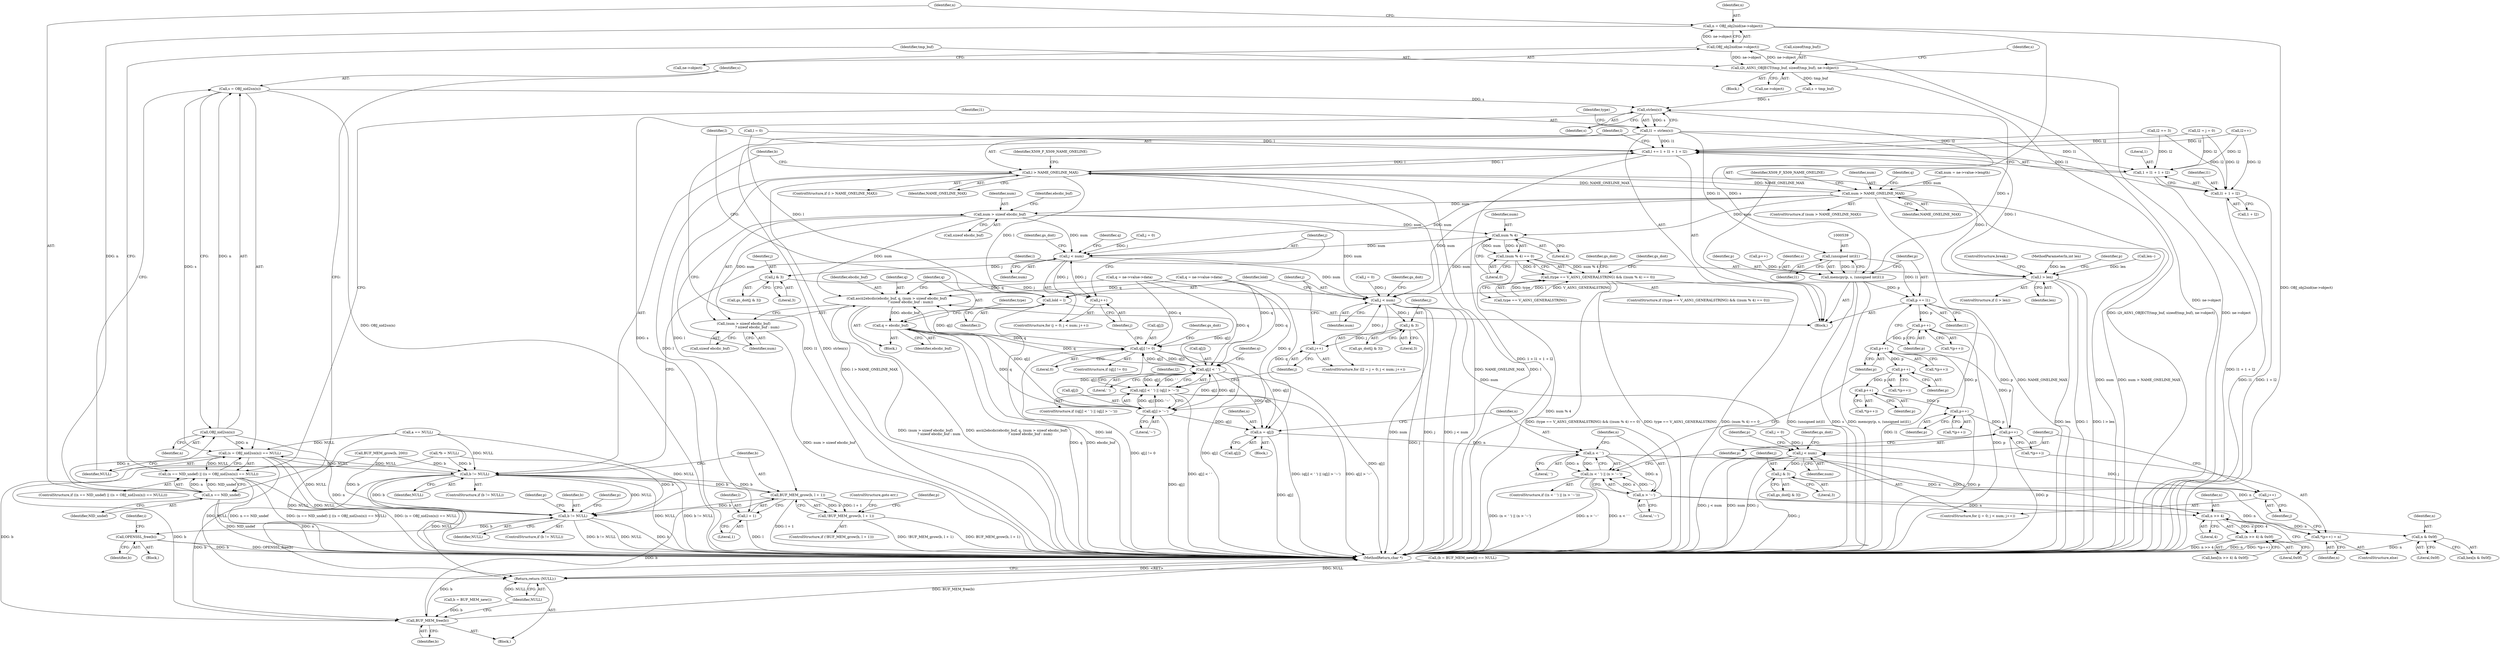 digraph "0_openssl_2919516136a4227d9e6d8f2fe66ef976aaf8c561@pointer" {
"1000231" [label="(Call,s = OBJ_nid2sn(n))"];
"1000233" [label="(Call,OBJ_nid2sn(n))"];
"1000227" [label="(Call,n == NID_undef)"];
"1000219" [label="(Call,n = OBJ_obj2nid(ne->object))"];
"1000221" [label="(Call,OBJ_obj2nid(ne->object))"];
"1000237" [label="(Call,i2t_ASN1_OBJECT(tmp_buf, sizeof(tmp_buf), ne->object))"];
"1000230" [label="(Call,(s = OBJ_nid2sn(n)) == NULL)"];
"1000226" [label="(Call,(n == NID_undef) || ((s = OBJ_nid2sn(n)) == NULL))"];
"1000496" [label="(Call,b != NULL)"];
"1000502" [label="(Call,BUF_MEM_grow(b, l + 1))"];
"1000501" [label="(Call,!BUF_MEM_grow(b, l + 1))"];
"1000629" [label="(Call,b != NULL)"];
"1000638" [label="(Call,OPENSSL_free(b))"];
"1000659" [label="(Call,BUF_MEM_free(b))"];
"1000661" [label="(Return,return (NULL);)"];
"1000249" [label="(Call,strlen(s))"];
"1000247" [label="(Call,l1 = strlen(s))"];
"1000477" [label="(Call,l += 1 + l1 + 1 + l2)"];
"1000487" [label="(Call,l > NAME_ONELINE_MAX)"];
"1000266" [label="(Call,num > NAME_ONELINE_MAX)"];
"1000310" [label="(Call,num > sizeof ebcdic_buf)"];
"1000306" [label="(Call,ascii2ebcdic(ebcdic_buf, q, (num > sizeof ebcdic_buf)\n                         ? sizeof ebcdic_buf : num))"];
"1000317" [label="(Call,q = ebcdic_buf)"];
"1000358" [label="(Call,q[j] != 0)"];
"1000461" [label="(Call,q[j] < ' ')"];
"1000460" [label="(Call,(q[j] < ' ') || (q[j] > '~'))"];
"1000466" [label="(Call,q[j] > '~')"];
"1000574" [label="(Call,n = q[j])"];
"1000581" [label="(Call,n < ' ')"];
"1000580" [label="(Call,(n < ' ') || (n > '~'))"];
"1000584" [label="(Call,n > '~')"];
"1000605" [label="(Call,n >> 4)"];
"1000604" [label="(Call,(n >> 4) & 0x0f)"];
"1000615" [label="(Call,n & 0x0f)"];
"1000619" [label="(Call,*(p++) = n)"];
"1000309" [label="(Call,(num > sizeof ebcdic_buf)\n                         ? sizeof ebcdic_buf : num)"];
"1000326" [label="(Call,num % 4)"];
"1000325" [label="(Call,(num % 4) == 0)"];
"1000321" [label="(Call,(type == V_ASN1_GENERALSTRING) && ((num % 4) == 0))"];
"1000352" [label="(Call,j < num)"];
"1000355" [label="(Call,j++)"];
"1000366" [label="(Call,j & 3)"];
"1000443" [label="(Call,j < num)"];
"1000453" [label="(Call,j & 3)"];
"1000446" [label="(Call,j++)"];
"1000560" [label="(Call,j < num)"];
"1000570" [label="(Call,j & 3)"];
"1000563" [label="(Call,j++)"];
"1000474" [label="(Call,lold = l)"];
"1000504" [label="(Call,l + 1)"];
"1000518" [label="(Call,l > len)"];
"1000479" [label="(Call,1 + l1 + 1 + l2)"];
"1000481" [label="(Call,l1 + 1 + l2)"];
"1000538" [label="(Call,(unsigned int)l1)"];
"1000535" [label="(Call,memcpy(p, s, (unsigned int)l1))"];
"1000541" [label="(Call,p += l1)"];
"1000546" [label="(Call,p++)"];
"1000590" [label="(Call,p++)"];
"1000595" [label="(Call,p++)"];
"1000600" [label="(Call,p++)"];
"1000611" [label="(Call,p++)"];
"1000621" [label="(Call,p++)"];
"1000471" [label="(Call,l2 += 3)"];
"1000312" [label="(Call,sizeof ebcdic_buf)"];
"1000438" [label="(Call,l2 = j = 0)"];
"1000468" [label="(Identifier,q)"];
"1000571" [label="(Identifier,j)"];
"1000474" [label="(Call,lold = l)"];
"1000634" [label="(Identifier,p)"];
"1000616" [label="(Identifier,n)"];
"1000248" [label="(Identifier,l1)"];
"1000232" [label="(Identifier,s)"];
"1000465" [label="(Literal,' ')"];
"1000517" [label="(ControlStructure,if (l > len))"];
"1000475" [label="(Identifier,lold)"];
"1000580" [label="(Call,(n < ' ') || (n > '~'))"];
"1000630" [label="(Identifier,b)"];
"1000358" [label="(Call,q[j] != 0)"];
"1000582" [label="(Identifier,n)"];
"1000252" [label="(Identifier,type)"];
"1000354" [label="(Identifier,num)"];
"1000646" [label="(Identifier,i)"];
"1000583" [label="(Literal,' ')"];
"1000480" [label="(Literal,1)"];
"1000594" [label="(Call,*(p++))"];
"1000663" [label="(MethodReturn,char *)"];
"1000194" [label="(Call,len--)"];
"1000367" [label="(Identifier,j)"];
"1000509" [label="(Identifier,p)"];
"1000561" [label="(Identifier,j)"];
"1000309" [label="(Call,(num > sizeof ebcdic_buf)\n                         ? sizeof ebcdic_buf : num)"];
"1000492" [label="(Identifier,X509_F_X509_NAME_ONELINE)"];
"1000360" [label="(Identifier,q)"];
"1000504" [label="(Call,l + 1)"];
"1000366" [label="(Call,j & 3)"];
"1000498" [label="(Identifier,NULL)"];
"1000422" [label="(Identifier,gs_doit)"];
"1000245" [label="(Identifier,s)"];
"1000470" [label="(Literal,'~')"];
"1000570" [label="(Call,j & 3)"];
"1000599" [label="(Call,*(p++))"];
"1000495" [label="(ControlStructure,if (b != NULL))"];
"1000455" [label="(Literal,3)"];
"1000572" [label="(Literal,3)"];
"1000501" [label="(Call,!BUF_MEM_grow(b, l + 1))"];
"1000461" [label="(Call,q[j] < ' ')"];
"1000604" [label="(Call,(n >> 4) & 0x0f)"];
"1000611" [label="(Call,p++)"];
"1000349" [label="(Call,j = 0)"];
"1000271" [label="(Identifier,X509_F_X509_NAME_ONELINE)"];
"1000446" [label="(Call,j++)"];
"1000462" [label="(Call,q[j])"];
"1000547" [label="(Identifier,p)"];
"1000454" [label="(Identifier,j)"];
"1000620" [label="(Call,*(p++))"];
"1000268" [label="(Identifier,NAME_ONELINE_MAX)"];
"1000591" [label="(Identifier,p)"];
"1000326" [label="(Call,num % 4)"];
"1000581" [label="(Call,n < ' ')"];
"1000196" [label="(Call,l = 0)"];
"1000136" [label="(Call,(b = BUF_MEM_new()) == NULL)"];
"1000576" [label="(Call,q[j])"];
"1000483" [label="(Call,1 + l2)"];
"1000503" [label="(Identifier,b)"];
"1000639" [label="(Identifier,b)"];
"1000595" [label="(Call,p++)"];
"1000631" [label="(Identifier,NULL)"];
"1000167" [label="(Call,a == NULL)"];
"1000535" [label="(Call,memcpy(p, s, (unsigned int)l1))"];
"1000574" [label="(Call,n = q[j])"];
"1000506" [label="(Literal,1)"];
"1000660" [label="(Identifier,b)"];
"1000440" [label="(Call,j = 0)"];
"1000586" [label="(Literal,'~')"];
"1000373" [label="(Identifier,gs_doit)"];
"1000612" [label="(Identifier,p)"];
"1000225" [label="(ControlStructure,if ((n == NID_undef) || ((s = OBJ_nid2sn(n)) == NULL)))"];
"1000359" [label="(Call,q[j])"];
"1000460" [label="(Call,(q[j] < ' ') || (q[j] > '~'))"];
"1000362" [label="(Literal,0)"];
"1000235" [label="(Identifier,NULL)"];
"1000519" [label="(Identifier,l)"];
"1000481" [label="(Call,l1 + 1 + l2)"];
"1000244" [label="(Call,s = tmp_buf)"];
"1000305" [label="(Block,)"];
"1000482" [label="(Identifier,l1)"];
"1000532" [label="(Call,p++)"];
"1000237" [label="(Call,i2t_ASN1_OBJECT(tmp_buf, sizeof(tmp_buf), ne->object))"];
"1000221" [label="(Call,OBJ_obj2nid(ne->object))"];
"1000549" [label="(Call,q = ne->value->data)"];
"1000144" [label="(Call,BUF_MEM_grow(b, 200))"];
"1000447" [label="(Identifier,j)"];
"1000522" [label="(ControlStructure,break;)"];
"1000543" [label="(Identifier,l1)"];
"1000629" [label="(Call,b != NULL)"];
"1000488" [label="(Identifier,l)"];
"1000230" [label="(Call,(s = OBJ_nid2sn(n)) == NULL)"];
"1000307" [label="(Identifier,ebcdic_buf)"];
"1000310" [label="(Call,num > sizeof ebcdic_buf)"];
"1000608" [label="(Literal,0x0f)"];
"1000220" [label="(Identifier,n)"];
"1000537" [label="(Identifier,s)"];
"1000249" [label="(Call,strlen(s))"];
"1000662" [label="(Identifier,NULL)"];
"1000453" [label="(Call,j & 3)"];
"1000562" [label="(Identifier,num)"];
"1000320" [label="(ControlStructure,if ((type == V_ASN1_GENERALSTRING) && ((num % 4) == 0)))"];
"1000487" [label="(Call,l > NAME_ONELINE_MAX)"];
"1000542" [label="(Identifier,p)"];
"1000497" [label="(Identifier,b)"];
"1000626" [label="(Identifier,p)"];
"1000226" [label="(Call,(n == NID_undef) || ((s = OBJ_nid2sn(n)) == NULL))"];
"1000565" [label="(Block,)"];
"1000236" [label="(Block,)"];
"1000545" [label="(Call,*(p++))"];
"1000267" [label="(Identifier,num)"];
"1000443" [label="(Call,j < num)"];
"1000507" [label="(ControlStructure,goto err;)"];
"1000368" [label="(Literal,3)"];
"1000451" [label="(Call,gs_doit[j & 3])"];
"1000540" [label="(Identifier,l1)"];
"1000628" [label="(ControlStructure,if (b != NULL))"];
"1000239" [label="(Call,sizeof(tmp_buf))"];
"1000622" [label="(Identifier,p)"];
"1000328" [label="(Literal,4)"];
"1000105" [label="(Block,)"];
"1000557" [label="(Call,j = 0)"];
"1000219" [label="(Call,n = OBJ_obj2nid(ne->object))"];
"1000564" [label="(Identifier,j)"];
"1000316" [label="(Identifier,num)"];
"1000589" [label="(Call,*(p++))"];
"1000661" [label="(Return,return (NULL);)"];
"1000137" [label="(Call,b = BUF_MEM_new())"];
"1000623" [label="(Identifier,n)"];
"1000659" [label="(Call,BUF_MEM_free(b))"];
"1000505" [label="(Identifier,l)"];
"1000520" [label="(Identifier,len)"];
"1000596" [label="(Identifier,p)"];
"1000459" [label="(ControlStructure,if ((q[j] < ' ') || (q[j] > '~')))"];
"1000356" [label="(Identifier,j)"];
"1000250" [label="(Identifier,s)"];
"1000590" [label="(Call,p++)"];
"1000229" [label="(Identifier,NID_undef)"];
"1000621" [label="(Call,p++)"];
"1000222" [label="(Call,ne->object)"];
"1000568" [label="(Call,gs_doit[j & 3])"];
"1000560" [label="(Call,j < num)"];
"1000315" [label="(Identifier,ebcdic_buf)"];
"1000610" [label="(Call,*(p++))"];
"1000231" [label="(Call,s = OBJ_nid2sn(n))"];
"1000477" [label="(Call,l += 1 + l1 + 1 + l2)"];
"1000563" [label="(Call,j++)"];
"1000357" [label="(ControlStructure,if (q[j] != 0))"];
"1000437" [label="(ControlStructure,for (l2 = j = 0; j < num; j++))"];
"1000569" [label="(Identifier,gs_doit)"];
"1000479" [label="(Call,1 + l1 + 1 + l2)"];
"1000234" [label="(Identifier,n)"];
"1000333" [label="(Identifier,gs_doit)"];
"1000104" [label="(MethodParameterIn,int len)"];
"1000211" [label="(Block,)"];
"1000306" [label="(Call,ascii2ebcdic(ebcdic_buf, q, (num > sizeof ebcdic_buf)\n                         ? sizeof ebcdic_buf : num))"];
"1000466" [label="(Call,q[j] > '~')"];
"1000317" [label="(Call,q = ebcdic_buf)"];
"1000321" [label="(Call,(type == V_ASN1_GENERALSTRING) && ((num % 4) == 0))"];
"1000238" [label="(Identifier,tmp_buf)"];
"1000606" [label="(Identifier,n)"];
"1000617" [label="(Literal,0x0f)"];
"1000579" [label="(ControlStructure,if ((n < ' ') || (n > '~')))"];
"1000642" [label="(Identifier,p)"];
"1000365" [label="(Identifier,gs_doit)"];
"1000584" [label="(Call,n > '~')"];
"1000275" [label="(Identifier,q)"];
"1000329" [label="(Literal,0)"];
"1000632" [label="(Block,)"];
"1000601" [label="(Identifier,p)"];
"1000496" [label="(Call,b != NULL)"];
"1000120" [label="(Call,*b = NULL)"];
"1000638" [label="(Call,OPENSSL_free(b))"];
"1000538" [label="(Call,(unsigned int)l1)"];
"1000352" [label="(Call,j < num)"];
"1000327" [label="(Identifier,num)"];
"1000556" [label="(ControlStructure,for (j = 0; j < num; j++))"];
"1000348" [label="(ControlStructure,for (j = 0; j < num; j++))"];
"1000457" [label="(Call,l2++)"];
"1000258" [label="(Call,num = ne->value->length)"];
"1000486" [label="(ControlStructure,if (l > NAME_ONELINE_MAX))"];
"1000233" [label="(Call,OBJ_nid2sn(n))"];
"1000318" [label="(Identifier,q)"];
"1000355" [label="(Call,j++)"];
"1000536" [label="(Identifier,p)"];
"1000585" [label="(Identifier,n)"];
"1000600" [label="(Call,p++)"];
"1000444" [label="(Identifier,j)"];
"1000319" [label="(Identifier,ebcdic_buf)"];
"1000314" [label="(Call,sizeof ebcdic_buf)"];
"1000613" [label="(Call,hex[n & 0x0f])"];
"1000323" [label="(Identifier,type)"];
"1000605" [label="(Call,n >> 4)"];
"1000325" [label="(Call,(num % 4) == 0)"];
"1000353" [label="(Identifier,j)"];
"1000467" [label="(Call,q[j])"];
"1000478" [label="(Identifier,l)"];
"1000322" [label="(Call,type == V_ASN1_GENERALSTRING)"];
"1000575" [label="(Identifier,n)"];
"1000546" [label="(Call,p++)"];
"1000265" [label="(ControlStructure,if (num > NAME_ONELINE_MAX))"];
"1000241" [label="(Call,ne->object)"];
"1000227" [label="(Call,n == NID_undef)"];
"1000274" [label="(Call,q = ne->value->data)"];
"1000607" [label="(Literal,4)"];
"1000476" [label="(Identifier,l)"];
"1000228" [label="(Identifier,n)"];
"1000615" [label="(Call,n & 0x0f)"];
"1000602" [label="(Call,hex[(n >> 4) & 0x0f])"];
"1000541" [label="(Call,p += l1)"];
"1000502" [label="(Call,BUF_MEM_grow(b, l + 1))"];
"1000308" [label="(Identifier,q)"];
"1000364" [label="(Call,gs_doit[j & 3])"];
"1000500" [label="(ControlStructure,if (!BUF_MEM_grow(b, l + 1)))"];
"1000619" [label="(Call,*(p++) = n)"];
"1000518" [label="(Call,l > len)"];
"1000525" [label="(Identifier,p)"];
"1000445" [label="(Identifier,num)"];
"1000472" [label="(Identifier,l2)"];
"1000618" [label="(ControlStructure,else)"];
"1000247" [label="(Call,l1 = strlen(s))"];
"1000266" [label="(Call,num > NAME_ONELINE_MAX)"];
"1000452" [label="(Identifier,gs_doit)"];
"1000311" [label="(Identifier,num)"];
"1000489" [label="(Identifier,NAME_ONELINE_MAX)"];
"1000231" -> "1000230"  [label="AST: "];
"1000231" -> "1000233"  [label="CFG: "];
"1000232" -> "1000231"  [label="AST: "];
"1000233" -> "1000231"  [label="AST: "];
"1000235" -> "1000231"  [label="CFG: "];
"1000231" -> "1000663"  [label="DDG: OBJ_nid2sn(n)"];
"1000231" -> "1000230"  [label="DDG: s"];
"1000233" -> "1000231"  [label="DDG: n"];
"1000231" -> "1000249"  [label="DDG: s"];
"1000233" -> "1000234"  [label="CFG: "];
"1000234" -> "1000233"  [label="AST: "];
"1000233" -> "1000663"  [label="DDG: n"];
"1000233" -> "1000230"  [label="DDG: n"];
"1000227" -> "1000233"  [label="DDG: n"];
"1000227" -> "1000226"  [label="AST: "];
"1000227" -> "1000229"  [label="CFG: "];
"1000228" -> "1000227"  [label="AST: "];
"1000229" -> "1000227"  [label="AST: "];
"1000232" -> "1000227"  [label="CFG: "];
"1000226" -> "1000227"  [label="CFG: "];
"1000227" -> "1000663"  [label="DDG: n"];
"1000227" -> "1000663"  [label="DDG: NID_undef"];
"1000227" -> "1000226"  [label="DDG: n"];
"1000227" -> "1000226"  [label="DDG: NID_undef"];
"1000219" -> "1000227"  [label="DDG: n"];
"1000219" -> "1000211"  [label="AST: "];
"1000219" -> "1000221"  [label="CFG: "];
"1000220" -> "1000219"  [label="AST: "];
"1000221" -> "1000219"  [label="AST: "];
"1000228" -> "1000219"  [label="CFG: "];
"1000219" -> "1000663"  [label="DDG: OBJ_obj2nid(ne->object)"];
"1000221" -> "1000219"  [label="DDG: ne->object"];
"1000221" -> "1000222"  [label="CFG: "];
"1000222" -> "1000221"  [label="AST: "];
"1000221" -> "1000663"  [label="DDG: ne->object"];
"1000237" -> "1000221"  [label="DDG: ne->object"];
"1000221" -> "1000237"  [label="DDG: ne->object"];
"1000237" -> "1000236"  [label="AST: "];
"1000237" -> "1000241"  [label="CFG: "];
"1000238" -> "1000237"  [label="AST: "];
"1000239" -> "1000237"  [label="AST: "];
"1000241" -> "1000237"  [label="AST: "];
"1000245" -> "1000237"  [label="CFG: "];
"1000237" -> "1000663"  [label="DDG: i2t_ASN1_OBJECT(tmp_buf, sizeof(tmp_buf), ne->object)"];
"1000237" -> "1000663"  [label="DDG: ne->object"];
"1000237" -> "1000244"  [label="DDG: tmp_buf"];
"1000230" -> "1000226"  [label="AST: "];
"1000230" -> "1000235"  [label="CFG: "];
"1000235" -> "1000230"  [label="AST: "];
"1000226" -> "1000230"  [label="CFG: "];
"1000230" -> "1000663"  [label="DDG: NULL"];
"1000230" -> "1000226"  [label="DDG: NULL"];
"1000167" -> "1000230"  [label="DDG: NULL"];
"1000496" -> "1000230"  [label="DDG: NULL"];
"1000230" -> "1000496"  [label="DDG: NULL"];
"1000230" -> "1000629"  [label="DDG: NULL"];
"1000230" -> "1000661"  [label="DDG: NULL"];
"1000226" -> "1000225"  [label="AST: "];
"1000238" -> "1000226"  [label="CFG: "];
"1000248" -> "1000226"  [label="CFG: "];
"1000226" -> "1000663"  [label="DDG: n == NID_undef"];
"1000226" -> "1000663"  [label="DDG: (n == NID_undef) || ((s = OBJ_nid2sn(n)) == NULL)"];
"1000226" -> "1000663"  [label="DDG: (s = OBJ_nid2sn(n)) == NULL"];
"1000496" -> "1000495"  [label="AST: "];
"1000496" -> "1000498"  [label="CFG: "];
"1000497" -> "1000496"  [label="AST: "];
"1000498" -> "1000496"  [label="AST: "];
"1000503" -> "1000496"  [label="CFG: "];
"1000519" -> "1000496"  [label="CFG: "];
"1000496" -> "1000663"  [label="DDG: NULL"];
"1000496" -> "1000663"  [label="DDG: b != NULL"];
"1000502" -> "1000496"  [label="DDG: b"];
"1000120" -> "1000496"  [label="DDG: b"];
"1000144" -> "1000496"  [label="DDG: b"];
"1000167" -> "1000496"  [label="DDG: NULL"];
"1000496" -> "1000502"  [label="DDG: b"];
"1000496" -> "1000629"  [label="DDG: b"];
"1000496" -> "1000629"  [label="DDG: NULL"];
"1000496" -> "1000659"  [label="DDG: b"];
"1000496" -> "1000661"  [label="DDG: NULL"];
"1000502" -> "1000501"  [label="AST: "];
"1000502" -> "1000504"  [label="CFG: "];
"1000503" -> "1000502"  [label="AST: "];
"1000504" -> "1000502"  [label="AST: "];
"1000501" -> "1000502"  [label="CFG: "];
"1000502" -> "1000663"  [label="DDG: l + 1"];
"1000502" -> "1000501"  [label="DDG: b"];
"1000502" -> "1000501"  [label="DDG: l + 1"];
"1000487" -> "1000502"  [label="DDG: l"];
"1000502" -> "1000629"  [label="DDG: b"];
"1000502" -> "1000659"  [label="DDG: b"];
"1000501" -> "1000500"  [label="AST: "];
"1000507" -> "1000501"  [label="CFG: "];
"1000509" -> "1000501"  [label="CFG: "];
"1000501" -> "1000663"  [label="DDG: BUF_MEM_grow(b, l + 1)"];
"1000501" -> "1000663"  [label="DDG: !BUF_MEM_grow(b, l + 1)"];
"1000629" -> "1000628"  [label="AST: "];
"1000629" -> "1000631"  [label="CFG: "];
"1000630" -> "1000629"  [label="AST: "];
"1000631" -> "1000629"  [label="AST: "];
"1000634" -> "1000629"  [label="CFG: "];
"1000642" -> "1000629"  [label="CFG: "];
"1000629" -> "1000663"  [label="DDG: b"];
"1000629" -> "1000663"  [label="DDG: b != NULL"];
"1000629" -> "1000663"  [label="DDG: NULL"];
"1000120" -> "1000629"  [label="DDG: b"];
"1000144" -> "1000629"  [label="DDG: b"];
"1000167" -> "1000629"  [label="DDG: NULL"];
"1000629" -> "1000638"  [label="DDG: b"];
"1000638" -> "1000632"  [label="AST: "];
"1000638" -> "1000639"  [label="CFG: "];
"1000639" -> "1000638"  [label="AST: "];
"1000646" -> "1000638"  [label="CFG: "];
"1000638" -> "1000663"  [label="DDG: OPENSSL_free(b)"];
"1000638" -> "1000663"  [label="DDG: b"];
"1000659" -> "1000105"  [label="AST: "];
"1000659" -> "1000660"  [label="CFG: "];
"1000660" -> "1000659"  [label="AST: "];
"1000662" -> "1000659"  [label="CFG: "];
"1000659" -> "1000663"  [label="DDG: b"];
"1000659" -> "1000663"  [label="DDG: BUF_MEM_free(b)"];
"1000120" -> "1000659"  [label="DDG: b"];
"1000144" -> "1000659"  [label="DDG: b"];
"1000137" -> "1000659"  [label="DDG: b"];
"1000661" -> "1000105"  [label="AST: "];
"1000661" -> "1000662"  [label="CFG: "];
"1000662" -> "1000661"  [label="AST: "];
"1000663" -> "1000661"  [label="CFG: "];
"1000661" -> "1000663"  [label="DDG: <RET>"];
"1000662" -> "1000661"  [label="DDG: NULL"];
"1000136" -> "1000661"  [label="DDG: NULL"];
"1000167" -> "1000661"  [label="DDG: NULL"];
"1000249" -> "1000247"  [label="AST: "];
"1000249" -> "1000250"  [label="CFG: "];
"1000250" -> "1000249"  [label="AST: "];
"1000247" -> "1000249"  [label="CFG: "];
"1000249" -> "1000663"  [label="DDG: s"];
"1000249" -> "1000247"  [label="DDG: s"];
"1000244" -> "1000249"  [label="DDG: s"];
"1000535" -> "1000249"  [label="DDG: s"];
"1000249" -> "1000535"  [label="DDG: s"];
"1000247" -> "1000211"  [label="AST: "];
"1000248" -> "1000247"  [label="AST: "];
"1000252" -> "1000247"  [label="CFG: "];
"1000247" -> "1000663"  [label="DDG: l1"];
"1000247" -> "1000663"  [label="DDG: strlen(s)"];
"1000247" -> "1000477"  [label="DDG: l1"];
"1000247" -> "1000479"  [label="DDG: l1"];
"1000247" -> "1000481"  [label="DDG: l1"];
"1000247" -> "1000538"  [label="DDG: l1"];
"1000477" -> "1000211"  [label="AST: "];
"1000477" -> "1000479"  [label="CFG: "];
"1000478" -> "1000477"  [label="AST: "];
"1000479" -> "1000477"  [label="AST: "];
"1000488" -> "1000477"  [label="CFG: "];
"1000477" -> "1000663"  [label="DDG: 1 + l1 + 1 + l2"];
"1000471" -> "1000477"  [label="DDG: l2"];
"1000457" -> "1000477"  [label="DDG: l2"];
"1000438" -> "1000477"  [label="DDG: l2"];
"1000518" -> "1000477"  [label="DDG: l"];
"1000196" -> "1000477"  [label="DDG: l"];
"1000487" -> "1000477"  [label="DDG: l"];
"1000477" -> "1000487"  [label="DDG: l"];
"1000487" -> "1000486"  [label="AST: "];
"1000487" -> "1000489"  [label="CFG: "];
"1000488" -> "1000487"  [label="AST: "];
"1000489" -> "1000487"  [label="AST: "];
"1000492" -> "1000487"  [label="CFG: "];
"1000497" -> "1000487"  [label="CFG: "];
"1000487" -> "1000663"  [label="DDG: NAME_ONELINE_MAX"];
"1000487" -> "1000663"  [label="DDG: l"];
"1000487" -> "1000663"  [label="DDG: l > NAME_ONELINE_MAX"];
"1000487" -> "1000266"  [label="DDG: NAME_ONELINE_MAX"];
"1000487" -> "1000474"  [label="DDG: l"];
"1000266" -> "1000487"  [label="DDG: NAME_ONELINE_MAX"];
"1000487" -> "1000504"  [label="DDG: l"];
"1000487" -> "1000518"  [label="DDG: l"];
"1000266" -> "1000265"  [label="AST: "];
"1000266" -> "1000268"  [label="CFG: "];
"1000267" -> "1000266"  [label="AST: "];
"1000268" -> "1000266"  [label="AST: "];
"1000271" -> "1000266"  [label="CFG: "];
"1000275" -> "1000266"  [label="CFG: "];
"1000266" -> "1000663"  [label="DDG: NAME_ONELINE_MAX"];
"1000266" -> "1000663"  [label="DDG: num"];
"1000266" -> "1000663"  [label="DDG: num > NAME_ONELINE_MAX"];
"1000258" -> "1000266"  [label="DDG: num"];
"1000266" -> "1000310"  [label="DDG: num"];
"1000266" -> "1000326"  [label="DDG: num"];
"1000266" -> "1000352"  [label="DDG: num"];
"1000266" -> "1000443"  [label="DDG: num"];
"1000310" -> "1000309"  [label="AST: "];
"1000310" -> "1000312"  [label="CFG: "];
"1000311" -> "1000310"  [label="AST: "];
"1000312" -> "1000310"  [label="AST: "];
"1000315" -> "1000310"  [label="CFG: "];
"1000316" -> "1000310"  [label="CFG: "];
"1000310" -> "1000306"  [label="DDG: num"];
"1000310" -> "1000309"  [label="DDG: num"];
"1000310" -> "1000326"  [label="DDG: num"];
"1000310" -> "1000352"  [label="DDG: num"];
"1000310" -> "1000443"  [label="DDG: num"];
"1000306" -> "1000305"  [label="AST: "];
"1000306" -> "1000309"  [label="CFG: "];
"1000307" -> "1000306"  [label="AST: "];
"1000308" -> "1000306"  [label="AST: "];
"1000309" -> "1000306"  [label="AST: "];
"1000318" -> "1000306"  [label="CFG: "];
"1000306" -> "1000663"  [label="DDG: (num > sizeof ebcdic_buf)\n                         ? sizeof ebcdic_buf : num"];
"1000306" -> "1000663"  [label="DDG: ascii2ebcdic(ebcdic_buf, q, (num > sizeof ebcdic_buf)\n                         ? sizeof ebcdic_buf : num)"];
"1000274" -> "1000306"  [label="DDG: q"];
"1000466" -> "1000306"  [label="DDG: q[j]"];
"1000358" -> "1000306"  [label="DDG: q[j]"];
"1000461" -> "1000306"  [label="DDG: q[j]"];
"1000549" -> "1000306"  [label="DDG: q"];
"1000306" -> "1000317"  [label="DDG: ebcdic_buf"];
"1000317" -> "1000305"  [label="AST: "];
"1000317" -> "1000319"  [label="CFG: "];
"1000318" -> "1000317"  [label="AST: "];
"1000319" -> "1000317"  [label="AST: "];
"1000323" -> "1000317"  [label="CFG: "];
"1000317" -> "1000663"  [label="DDG: q"];
"1000317" -> "1000663"  [label="DDG: ebcdic_buf"];
"1000317" -> "1000358"  [label="DDG: q"];
"1000317" -> "1000461"  [label="DDG: q"];
"1000317" -> "1000466"  [label="DDG: q"];
"1000358" -> "1000357"  [label="AST: "];
"1000358" -> "1000362"  [label="CFG: "];
"1000359" -> "1000358"  [label="AST: "];
"1000362" -> "1000358"  [label="AST: "];
"1000365" -> "1000358"  [label="CFG: "];
"1000356" -> "1000358"  [label="CFG: "];
"1000358" -> "1000663"  [label="DDG: q[j] != 0"];
"1000358" -> "1000663"  [label="DDG: q[j]"];
"1000274" -> "1000358"  [label="DDG: q"];
"1000466" -> "1000358"  [label="DDG: q[j]"];
"1000461" -> "1000358"  [label="DDG: q[j]"];
"1000549" -> "1000358"  [label="DDG: q"];
"1000358" -> "1000461"  [label="DDG: q[j]"];
"1000358" -> "1000574"  [label="DDG: q[j]"];
"1000461" -> "1000460"  [label="AST: "];
"1000461" -> "1000465"  [label="CFG: "];
"1000462" -> "1000461"  [label="AST: "];
"1000465" -> "1000461"  [label="AST: "];
"1000468" -> "1000461"  [label="CFG: "];
"1000460" -> "1000461"  [label="CFG: "];
"1000461" -> "1000663"  [label="DDG: q[j]"];
"1000461" -> "1000460"  [label="DDG: q[j]"];
"1000461" -> "1000460"  [label="DDG: ' '"];
"1000274" -> "1000461"  [label="DDG: q"];
"1000466" -> "1000461"  [label="DDG: q[j]"];
"1000549" -> "1000461"  [label="DDG: q"];
"1000461" -> "1000466"  [label="DDG: q[j]"];
"1000461" -> "1000574"  [label="DDG: q[j]"];
"1000460" -> "1000459"  [label="AST: "];
"1000460" -> "1000466"  [label="CFG: "];
"1000466" -> "1000460"  [label="AST: "];
"1000472" -> "1000460"  [label="CFG: "];
"1000447" -> "1000460"  [label="CFG: "];
"1000460" -> "1000663"  [label="DDG: q[j] < ' '"];
"1000460" -> "1000663"  [label="DDG: (q[j] < ' ') || (q[j] > '~')"];
"1000460" -> "1000663"  [label="DDG: q[j] > '~'"];
"1000466" -> "1000460"  [label="DDG: q[j]"];
"1000466" -> "1000460"  [label="DDG: '~'"];
"1000466" -> "1000470"  [label="CFG: "];
"1000467" -> "1000466"  [label="AST: "];
"1000470" -> "1000466"  [label="AST: "];
"1000466" -> "1000663"  [label="DDG: q[j]"];
"1000274" -> "1000466"  [label="DDG: q"];
"1000466" -> "1000574"  [label="DDG: q[j]"];
"1000574" -> "1000565"  [label="AST: "];
"1000574" -> "1000576"  [label="CFG: "];
"1000575" -> "1000574"  [label="AST: "];
"1000576" -> "1000574"  [label="AST: "];
"1000582" -> "1000574"  [label="CFG: "];
"1000574" -> "1000663"  [label="DDG: q[j]"];
"1000549" -> "1000574"  [label="DDG: q"];
"1000574" -> "1000581"  [label="DDG: n"];
"1000581" -> "1000580"  [label="AST: "];
"1000581" -> "1000583"  [label="CFG: "];
"1000582" -> "1000581"  [label="AST: "];
"1000583" -> "1000581"  [label="AST: "];
"1000585" -> "1000581"  [label="CFG: "];
"1000580" -> "1000581"  [label="CFG: "];
"1000581" -> "1000580"  [label="DDG: n"];
"1000581" -> "1000580"  [label="DDG: ' '"];
"1000581" -> "1000584"  [label="DDG: n"];
"1000581" -> "1000605"  [label="DDG: n"];
"1000581" -> "1000619"  [label="DDG: n"];
"1000580" -> "1000579"  [label="AST: "];
"1000580" -> "1000584"  [label="CFG: "];
"1000584" -> "1000580"  [label="AST: "];
"1000591" -> "1000580"  [label="CFG: "];
"1000622" -> "1000580"  [label="CFG: "];
"1000580" -> "1000663"  [label="DDG: (n < ' ') || (n > '~')"];
"1000580" -> "1000663"  [label="DDG: n > '~'"];
"1000580" -> "1000663"  [label="DDG: n < ' '"];
"1000584" -> "1000580"  [label="DDG: n"];
"1000584" -> "1000580"  [label="DDG: '~'"];
"1000584" -> "1000586"  [label="CFG: "];
"1000585" -> "1000584"  [label="AST: "];
"1000586" -> "1000584"  [label="AST: "];
"1000584" -> "1000605"  [label="DDG: n"];
"1000584" -> "1000619"  [label="DDG: n"];
"1000605" -> "1000604"  [label="AST: "];
"1000605" -> "1000607"  [label="CFG: "];
"1000606" -> "1000605"  [label="AST: "];
"1000607" -> "1000605"  [label="AST: "];
"1000608" -> "1000605"  [label="CFG: "];
"1000605" -> "1000604"  [label="DDG: n"];
"1000605" -> "1000604"  [label="DDG: 4"];
"1000605" -> "1000615"  [label="DDG: n"];
"1000604" -> "1000602"  [label="AST: "];
"1000604" -> "1000608"  [label="CFG: "];
"1000608" -> "1000604"  [label="AST: "];
"1000602" -> "1000604"  [label="CFG: "];
"1000604" -> "1000663"  [label="DDG: n >> 4"];
"1000615" -> "1000613"  [label="AST: "];
"1000615" -> "1000617"  [label="CFG: "];
"1000616" -> "1000615"  [label="AST: "];
"1000617" -> "1000615"  [label="AST: "];
"1000613" -> "1000615"  [label="CFG: "];
"1000615" -> "1000663"  [label="DDG: n"];
"1000619" -> "1000618"  [label="AST: "];
"1000619" -> "1000623"  [label="CFG: "];
"1000620" -> "1000619"  [label="AST: "];
"1000623" -> "1000619"  [label="AST: "];
"1000564" -> "1000619"  [label="CFG: "];
"1000619" -> "1000663"  [label="DDG: n"];
"1000619" -> "1000663"  [label="DDG: *(p++)"];
"1000309" -> "1000314"  [label="CFG: "];
"1000309" -> "1000316"  [label="CFG: "];
"1000314" -> "1000309"  [label="AST: "];
"1000316" -> "1000309"  [label="AST: "];
"1000309" -> "1000663"  [label="DDG: num > sizeof ebcdic_buf"];
"1000326" -> "1000325"  [label="AST: "];
"1000326" -> "1000328"  [label="CFG: "];
"1000327" -> "1000326"  [label="AST: "];
"1000328" -> "1000326"  [label="AST: "];
"1000329" -> "1000326"  [label="CFG: "];
"1000326" -> "1000325"  [label="DDG: num"];
"1000326" -> "1000325"  [label="DDG: 4"];
"1000326" -> "1000352"  [label="DDG: num"];
"1000326" -> "1000443"  [label="DDG: num"];
"1000325" -> "1000321"  [label="AST: "];
"1000325" -> "1000329"  [label="CFG: "];
"1000329" -> "1000325"  [label="AST: "];
"1000321" -> "1000325"  [label="CFG: "];
"1000325" -> "1000663"  [label="DDG: num % 4"];
"1000325" -> "1000321"  [label="DDG: num % 4"];
"1000325" -> "1000321"  [label="DDG: 0"];
"1000321" -> "1000320"  [label="AST: "];
"1000321" -> "1000322"  [label="CFG: "];
"1000322" -> "1000321"  [label="AST: "];
"1000333" -> "1000321"  [label="CFG: "];
"1000422" -> "1000321"  [label="CFG: "];
"1000321" -> "1000663"  [label="DDG: type == V_ASN1_GENERALSTRING"];
"1000321" -> "1000663"  [label="DDG: (num % 4) == 0"];
"1000321" -> "1000663"  [label="DDG: (type == V_ASN1_GENERALSTRING) && ((num % 4) == 0)"];
"1000322" -> "1000321"  [label="DDG: type"];
"1000322" -> "1000321"  [label="DDG: V_ASN1_GENERALSTRING"];
"1000352" -> "1000348"  [label="AST: "];
"1000352" -> "1000354"  [label="CFG: "];
"1000353" -> "1000352"  [label="AST: "];
"1000354" -> "1000352"  [label="AST: "];
"1000360" -> "1000352"  [label="CFG: "];
"1000373" -> "1000352"  [label="CFG: "];
"1000355" -> "1000352"  [label="DDG: j"];
"1000349" -> "1000352"  [label="DDG: j"];
"1000352" -> "1000355"  [label="DDG: j"];
"1000352" -> "1000366"  [label="DDG: j"];
"1000352" -> "1000443"  [label="DDG: num"];
"1000355" -> "1000348"  [label="AST: "];
"1000355" -> "1000356"  [label="CFG: "];
"1000356" -> "1000355"  [label="AST: "];
"1000353" -> "1000355"  [label="CFG: "];
"1000366" -> "1000355"  [label="DDG: j"];
"1000366" -> "1000364"  [label="AST: "];
"1000366" -> "1000368"  [label="CFG: "];
"1000367" -> "1000366"  [label="AST: "];
"1000368" -> "1000366"  [label="AST: "];
"1000364" -> "1000366"  [label="CFG: "];
"1000443" -> "1000437"  [label="AST: "];
"1000443" -> "1000445"  [label="CFG: "];
"1000444" -> "1000443"  [label="AST: "];
"1000445" -> "1000443"  [label="AST: "];
"1000452" -> "1000443"  [label="CFG: "];
"1000475" -> "1000443"  [label="CFG: "];
"1000443" -> "1000663"  [label="DDG: j < num"];
"1000443" -> "1000663"  [label="DDG: num"];
"1000443" -> "1000663"  [label="DDG: j"];
"1000446" -> "1000443"  [label="DDG: j"];
"1000440" -> "1000443"  [label="DDG: j"];
"1000443" -> "1000453"  [label="DDG: j"];
"1000443" -> "1000560"  [label="DDG: num"];
"1000453" -> "1000451"  [label="AST: "];
"1000453" -> "1000455"  [label="CFG: "];
"1000454" -> "1000453"  [label="AST: "];
"1000455" -> "1000453"  [label="AST: "];
"1000451" -> "1000453"  [label="CFG: "];
"1000453" -> "1000663"  [label="DDG: j"];
"1000453" -> "1000446"  [label="DDG: j"];
"1000446" -> "1000437"  [label="AST: "];
"1000446" -> "1000447"  [label="CFG: "];
"1000447" -> "1000446"  [label="AST: "];
"1000444" -> "1000446"  [label="CFG: "];
"1000560" -> "1000556"  [label="AST: "];
"1000560" -> "1000562"  [label="CFG: "];
"1000561" -> "1000560"  [label="AST: "];
"1000562" -> "1000560"  [label="AST: "];
"1000569" -> "1000560"  [label="CFG: "];
"1000626" -> "1000560"  [label="CFG: "];
"1000560" -> "1000663"  [label="DDG: j < num"];
"1000560" -> "1000663"  [label="DDG: num"];
"1000560" -> "1000663"  [label="DDG: j"];
"1000557" -> "1000560"  [label="DDG: j"];
"1000563" -> "1000560"  [label="DDG: j"];
"1000560" -> "1000570"  [label="DDG: j"];
"1000570" -> "1000568"  [label="AST: "];
"1000570" -> "1000572"  [label="CFG: "];
"1000571" -> "1000570"  [label="AST: "];
"1000572" -> "1000570"  [label="AST: "];
"1000568" -> "1000570"  [label="CFG: "];
"1000570" -> "1000663"  [label="DDG: j"];
"1000570" -> "1000563"  [label="DDG: j"];
"1000563" -> "1000556"  [label="AST: "];
"1000563" -> "1000564"  [label="CFG: "];
"1000564" -> "1000563"  [label="AST: "];
"1000561" -> "1000563"  [label="CFG: "];
"1000474" -> "1000211"  [label="AST: "];
"1000474" -> "1000476"  [label="CFG: "];
"1000475" -> "1000474"  [label="AST: "];
"1000476" -> "1000474"  [label="AST: "];
"1000478" -> "1000474"  [label="CFG: "];
"1000474" -> "1000663"  [label="DDG: lold"];
"1000518" -> "1000474"  [label="DDG: l"];
"1000196" -> "1000474"  [label="DDG: l"];
"1000504" -> "1000506"  [label="CFG: "];
"1000505" -> "1000504"  [label="AST: "];
"1000506" -> "1000504"  [label="AST: "];
"1000504" -> "1000663"  [label="DDG: l"];
"1000518" -> "1000517"  [label="AST: "];
"1000518" -> "1000520"  [label="CFG: "];
"1000519" -> "1000518"  [label="AST: "];
"1000520" -> "1000518"  [label="AST: "];
"1000522" -> "1000518"  [label="CFG: "];
"1000525" -> "1000518"  [label="CFG: "];
"1000518" -> "1000663"  [label="DDG: len"];
"1000518" -> "1000663"  [label="DDG: l"];
"1000518" -> "1000663"  [label="DDG: l > len"];
"1000194" -> "1000518"  [label="DDG: len"];
"1000104" -> "1000518"  [label="DDG: len"];
"1000479" -> "1000481"  [label="CFG: "];
"1000480" -> "1000479"  [label="AST: "];
"1000481" -> "1000479"  [label="AST: "];
"1000479" -> "1000663"  [label="DDG: l1 + 1 + l2"];
"1000471" -> "1000479"  [label="DDG: l2"];
"1000457" -> "1000479"  [label="DDG: l2"];
"1000438" -> "1000479"  [label="DDG: l2"];
"1000481" -> "1000483"  [label="CFG: "];
"1000482" -> "1000481"  [label="AST: "];
"1000483" -> "1000481"  [label="AST: "];
"1000481" -> "1000663"  [label="DDG: 1 + l2"];
"1000481" -> "1000663"  [label="DDG: l1"];
"1000471" -> "1000481"  [label="DDG: l2"];
"1000457" -> "1000481"  [label="DDG: l2"];
"1000438" -> "1000481"  [label="DDG: l2"];
"1000538" -> "1000535"  [label="AST: "];
"1000538" -> "1000540"  [label="CFG: "];
"1000539" -> "1000538"  [label="AST: "];
"1000540" -> "1000538"  [label="AST: "];
"1000535" -> "1000538"  [label="CFG: "];
"1000538" -> "1000535"  [label="DDG: l1"];
"1000538" -> "1000541"  [label="DDG: l1"];
"1000535" -> "1000211"  [label="AST: "];
"1000536" -> "1000535"  [label="AST: "];
"1000537" -> "1000535"  [label="AST: "];
"1000542" -> "1000535"  [label="CFG: "];
"1000535" -> "1000663"  [label="DDG: memcpy(p, s, (unsigned int)l1)"];
"1000535" -> "1000663"  [label="DDG: (unsigned int)l1"];
"1000535" -> "1000663"  [label="DDG: s"];
"1000532" -> "1000535"  [label="DDG: p"];
"1000535" -> "1000541"  [label="DDG: p"];
"1000541" -> "1000211"  [label="AST: "];
"1000541" -> "1000543"  [label="CFG: "];
"1000542" -> "1000541"  [label="AST: "];
"1000543" -> "1000541"  [label="AST: "];
"1000547" -> "1000541"  [label="CFG: "];
"1000541" -> "1000663"  [label="DDG: l1"];
"1000541" -> "1000546"  [label="DDG: p"];
"1000546" -> "1000545"  [label="AST: "];
"1000546" -> "1000547"  [label="CFG: "];
"1000547" -> "1000546"  [label="AST: "];
"1000545" -> "1000546"  [label="CFG: "];
"1000546" -> "1000663"  [label="DDG: p"];
"1000546" -> "1000590"  [label="DDG: p"];
"1000546" -> "1000621"  [label="DDG: p"];
"1000590" -> "1000589"  [label="AST: "];
"1000590" -> "1000591"  [label="CFG: "];
"1000591" -> "1000590"  [label="AST: "];
"1000589" -> "1000590"  [label="CFG: "];
"1000621" -> "1000590"  [label="DDG: p"];
"1000611" -> "1000590"  [label="DDG: p"];
"1000590" -> "1000595"  [label="DDG: p"];
"1000595" -> "1000594"  [label="AST: "];
"1000595" -> "1000596"  [label="CFG: "];
"1000596" -> "1000595"  [label="AST: "];
"1000594" -> "1000595"  [label="CFG: "];
"1000595" -> "1000600"  [label="DDG: p"];
"1000600" -> "1000599"  [label="AST: "];
"1000600" -> "1000601"  [label="CFG: "];
"1000601" -> "1000600"  [label="AST: "];
"1000599" -> "1000600"  [label="CFG: "];
"1000600" -> "1000611"  [label="DDG: p"];
"1000611" -> "1000610"  [label="AST: "];
"1000611" -> "1000612"  [label="CFG: "];
"1000612" -> "1000611"  [label="AST: "];
"1000610" -> "1000611"  [label="CFG: "];
"1000611" -> "1000663"  [label="DDG: p"];
"1000611" -> "1000621"  [label="DDG: p"];
"1000621" -> "1000620"  [label="AST: "];
"1000621" -> "1000622"  [label="CFG: "];
"1000622" -> "1000621"  [label="AST: "];
"1000620" -> "1000621"  [label="CFG: "];
"1000621" -> "1000663"  [label="DDG: p"];
}
